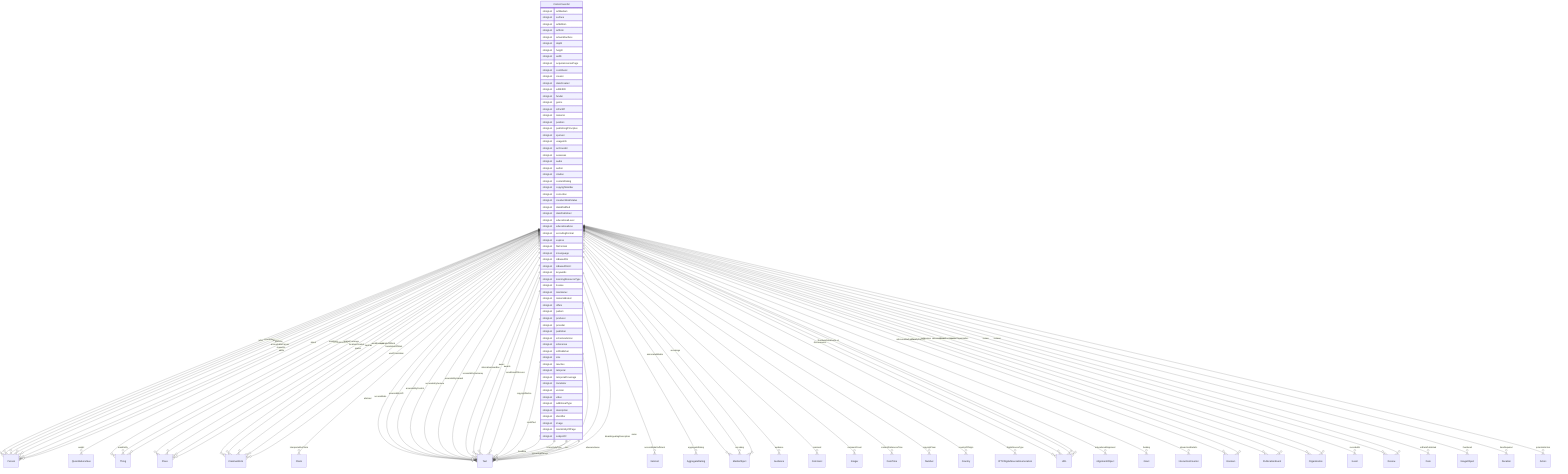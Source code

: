 erDiagram
ComicCoverArt {
    stringList artMedium  
    stringList surface  
    stringList artEdition  
    stringList artform  
    stringList artworkSurface  
    stringList depth  
    stringList height  
    stringList width  
    stringList acquireLicensePage  
    stringList contributor  
    stringList creator  
    stringList dateCreated  
    stringList editEIDR  
    stringList funder  
    stringList genre  
    stringList isPartOf  
    stringList material  
    stringList position  
    stringList publishingPrinciples  
    stringList sponsor  
    stringList usageInfo  
    stringList archivedAt  
    stringList assesses  
    stringList audio  
    stringList author  
    stringList citation  
    stringList contentRating  
    stringList copyrightHolder  
    stringList correction  
    stringList creativeWorkStatus  
    stringList dateModified  
    stringList datePublished  
    stringList educationalLevel  
    stringList educationalUse  
    stringList encodingFormat  
    stringList expires  
    stringList fileFormat  
    stringList inLanguage  
    stringList isBasedOn  
    stringList isBasedOnUrl  
    stringList keywords  
    stringList learningResourceType  
    stringList license  
    stringList maintainer  
    stringList materialExtent  
    stringList offers  
    stringList pattern  
    stringList producer  
    stringList provider  
    stringList publisher  
    stringList schemaVersion  
    stringList sdLicense  
    stringList sdPublisher  
    stringList size  
    stringList teaches  
    stringList temporal  
    stringList temporalCoverage  
    stringList translator  
    stringList version  
    stringList video  
    stringList additionalType  
    stringList description  
    stringList identifier  
    stringList image  
    stringList mainEntityOfPage  
    stringList subjectOf  
}

ComicCoverArt ||--}o Person : "artist"
ComicCoverArt ||--}o Person : "colorist"
ComicCoverArt ||--}o Person : "inker"
ComicCoverArt ||--}o Person : "letterer"
ComicCoverArt ||--}o Person : "penciler"
ComicCoverArt ||--}o QuantitativeValue : "weight"
ComicCoverArt ||--}o Thing : "about"
ComicCoverArt ||--}o Place : "contentLocation"
ComicCoverArt ||--}o CreativeWork : "hasPart"
ComicCoverArt ||--}o Claim : "interpretedAsClaim"
ComicCoverArt ||--}o Thing : "mainEntity"
ComicCoverArt ||--}o Place : "spatialCoverage"
ComicCoverArt ||--}o CreativeWork : "workExample"
ComicCoverArt ||--}o Text : "abstract"
ComicCoverArt ||--}o Text : "accessMode"
ComicCoverArt ||--}o ItemList : "accessModeSufficient"
ComicCoverArt ||--}o Text : "accessibilityAPI"
ComicCoverArt ||--}o Text : "accessibilityControl"
ComicCoverArt ||--}o Text : "accessibilityFeature"
ComicCoverArt ||--}o Text : "accessibilityHazard"
ComicCoverArt ||--}o Text : "accessibilitySummary"
ComicCoverArt ||--}o Person : "accountablePerson"
ComicCoverArt ||--}o AggregateRating : "aggregateRating"
ComicCoverArt ||--}o Text : "alternativeHeadline"
ComicCoverArt ||--}o MediaObject : "associatedMedia"
ComicCoverArt ||--}o Audience : "audience"
ComicCoverArt ||--}o Text : "award"
ComicCoverArt ||--}o Text : "awards"
ComicCoverArt ||--}o Person : "character"
ComicCoverArt ||--}o Comment : "comment"
ComicCoverArt ||--}o Integer : "commentCount"
ComicCoverArt ||--}o Text : "conditionsOfAccess"
ComicCoverArt ||--}o DateTime : "contentReferenceTime"
ComicCoverArt ||--}o Text : "copyrightNotice"
ComicCoverArt ||--}o Number : "copyrightYear"
ComicCoverArt ||--}o Country : "countryOfOrigin"
ComicCoverArt ||--}o Text : "creditText"
ComicCoverArt ||--}o IPTCDigitalSourceEnumeration : "digitalSourceType"
ComicCoverArt ||--}o URL : "discussionUrl"
ComicCoverArt ||--}o Person : "editor"
ComicCoverArt ||--}o AlignmentObject : "educationalAlignment"
ComicCoverArt ||--}o MediaObject : "encoding"
ComicCoverArt ||--}o MediaObject : "encodings"
ComicCoverArt ||--}o CreativeWork : "exampleOfWork"
ComicCoverArt ||--}o Grant : "funding"
ComicCoverArt ||--}o Text : "headline"
ComicCoverArt ||--}o InteractionCounter : "interactionStatistic"
ComicCoverArt ||--}o Text : "interactivityType"
ComicCoverArt ||--}o Boolean : "isAccessibleForFree"
ComicCoverArt ||--}o Boolean : "isFamilyFriendly"
ComicCoverArt ||--}o Place : "locationCreated"
ComicCoverArt ||--}o Thing : "mentions"
ComicCoverArt ||--}o PublicationEvent : "publication"
ComicCoverArt ||--}o Organization : "publisherImprint"
ComicCoverArt ||--}o Event : "recordedAt"
ComicCoverArt ||--}o PublicationEvent : "releasedEvent"
ComicCoverArt ||--}o Review : "review"
ComicCoverArt ||--}o Review : "reviews"
ComicCoverArt ||--}o Date : "sdDatePublished"
ComicCoverArt ||--}o Organization : "sourceOrganization"
ComicCoverArt ||--}o Place : "spatial"
ComicCoverArt ||--}o Text : "text"
ComicCoverArt ||--}o ImageObject : "thumbnail"
ComicCoverArt ||--}o URL : "thumbnailUrl"
ComicCoverArt ||--}o Duration : "timeRequired"
ComicCoverArt ||--}o CreativeWork : "translationOfWork"
ComicCoverArt ||--}o Text : "typicalAgeRange"
ComicCoverArt ||--}o CreativeWork : "workTranslation"
ComicCoverArt ||--}o Text : "alternateName"
ComicCoverArt ||--}o Text : "disambiguatingDescription"
ComicCoverArt ||--}o Text : "name"
ComicCoverArt ||--}o URL : "sameAs"
ComicCoverArt ||--}o Action : "potentialAction"
ComicCoverArt ||--}o URL : "url"
